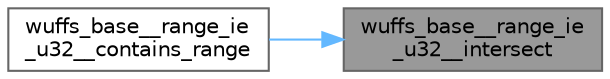 digraph "wuffs_base__range_ie_u32__intersect"
{
 // LATEX_PDF_SIZE
  bgcolor="transparent";
  edge [fontname=Helvetica,fontsize=10,labelfontname=Helvetica,labelfontsize=10];
  node [fontname=Helvetica,fontsize=10,shape=box,height=0.2,width=0.4];
  rankdir="RL";
  Node1 [id="Node000001",label="wuffs_base__range_ie\l_u32__intersect",height=0.2,width=0.4,color="gray40", fillcolor="grey60", style="filled", fontcolor="black",tooltip=" "];
  Node1 -> Node2 [id="edge2_Node000001_Node000002",dir="back",color="steelblue1",style="solid",tooltip=" "];
  Node2 [id="Node000002",label="wuffs_base__range_ie\l_u32__contains_range",height=0.2,width=0.4,color="grey40", fillcolor="white", style="filled",URL="$wuffs-v0_83_8c.html#ae450f5a39b0d34823b797a629cb6b945",tooltip=" "];
}
